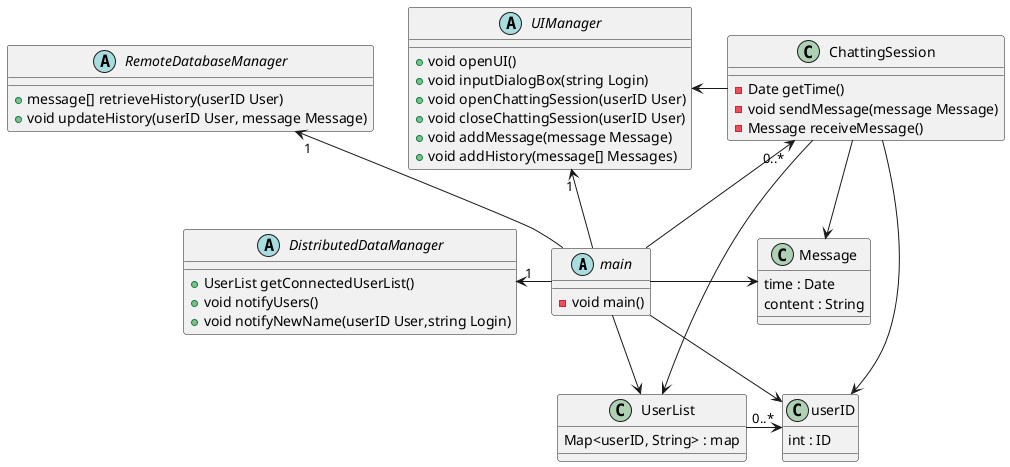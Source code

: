 @startuml class
abstract class main {
    -void main()
}

abstract class UIManager {
    +void openUI()
    +void inputDialogBox(string Login)
    +void openChattingSession(userID User)
    +void closeChattingSession(userID User)
    +void addMessage(message Message)
    +void addHistory(message[] Messages)
}

abstract class DistributedDataManager {
    +UserList getConnectedUserList()
    +void notifyUsers()
    +void notifyNewName(userID User,string Login)
}

abstract class  RemoteDatabaseManager{
    +message[] retrieveHistory(userID User)
    +void updateHistory(userID User, message Message)
}

class ChattingSession{
    -Date getTime()
    -void sendMessage(message Message)
    -Message receiveMessage()
}

class Message{
    time : Date
    content : String
}

class UserList{
    Map<userID, String> : map
}

class userID{
    int : ID
} 


RemoteDatabaseManager "1" <-- main
DistributedDataManager "1" <- main
UIManager "1" <- main
ChattingSession "0..*" <-- main
UIManager <- ChattingSession
UserList -> "0..*" userID
main -> userID
ChattingSession --> userID
main --> UserList
ChattingSession --> UserList
ChattingSession -> Message
main -> Message

@enduml
